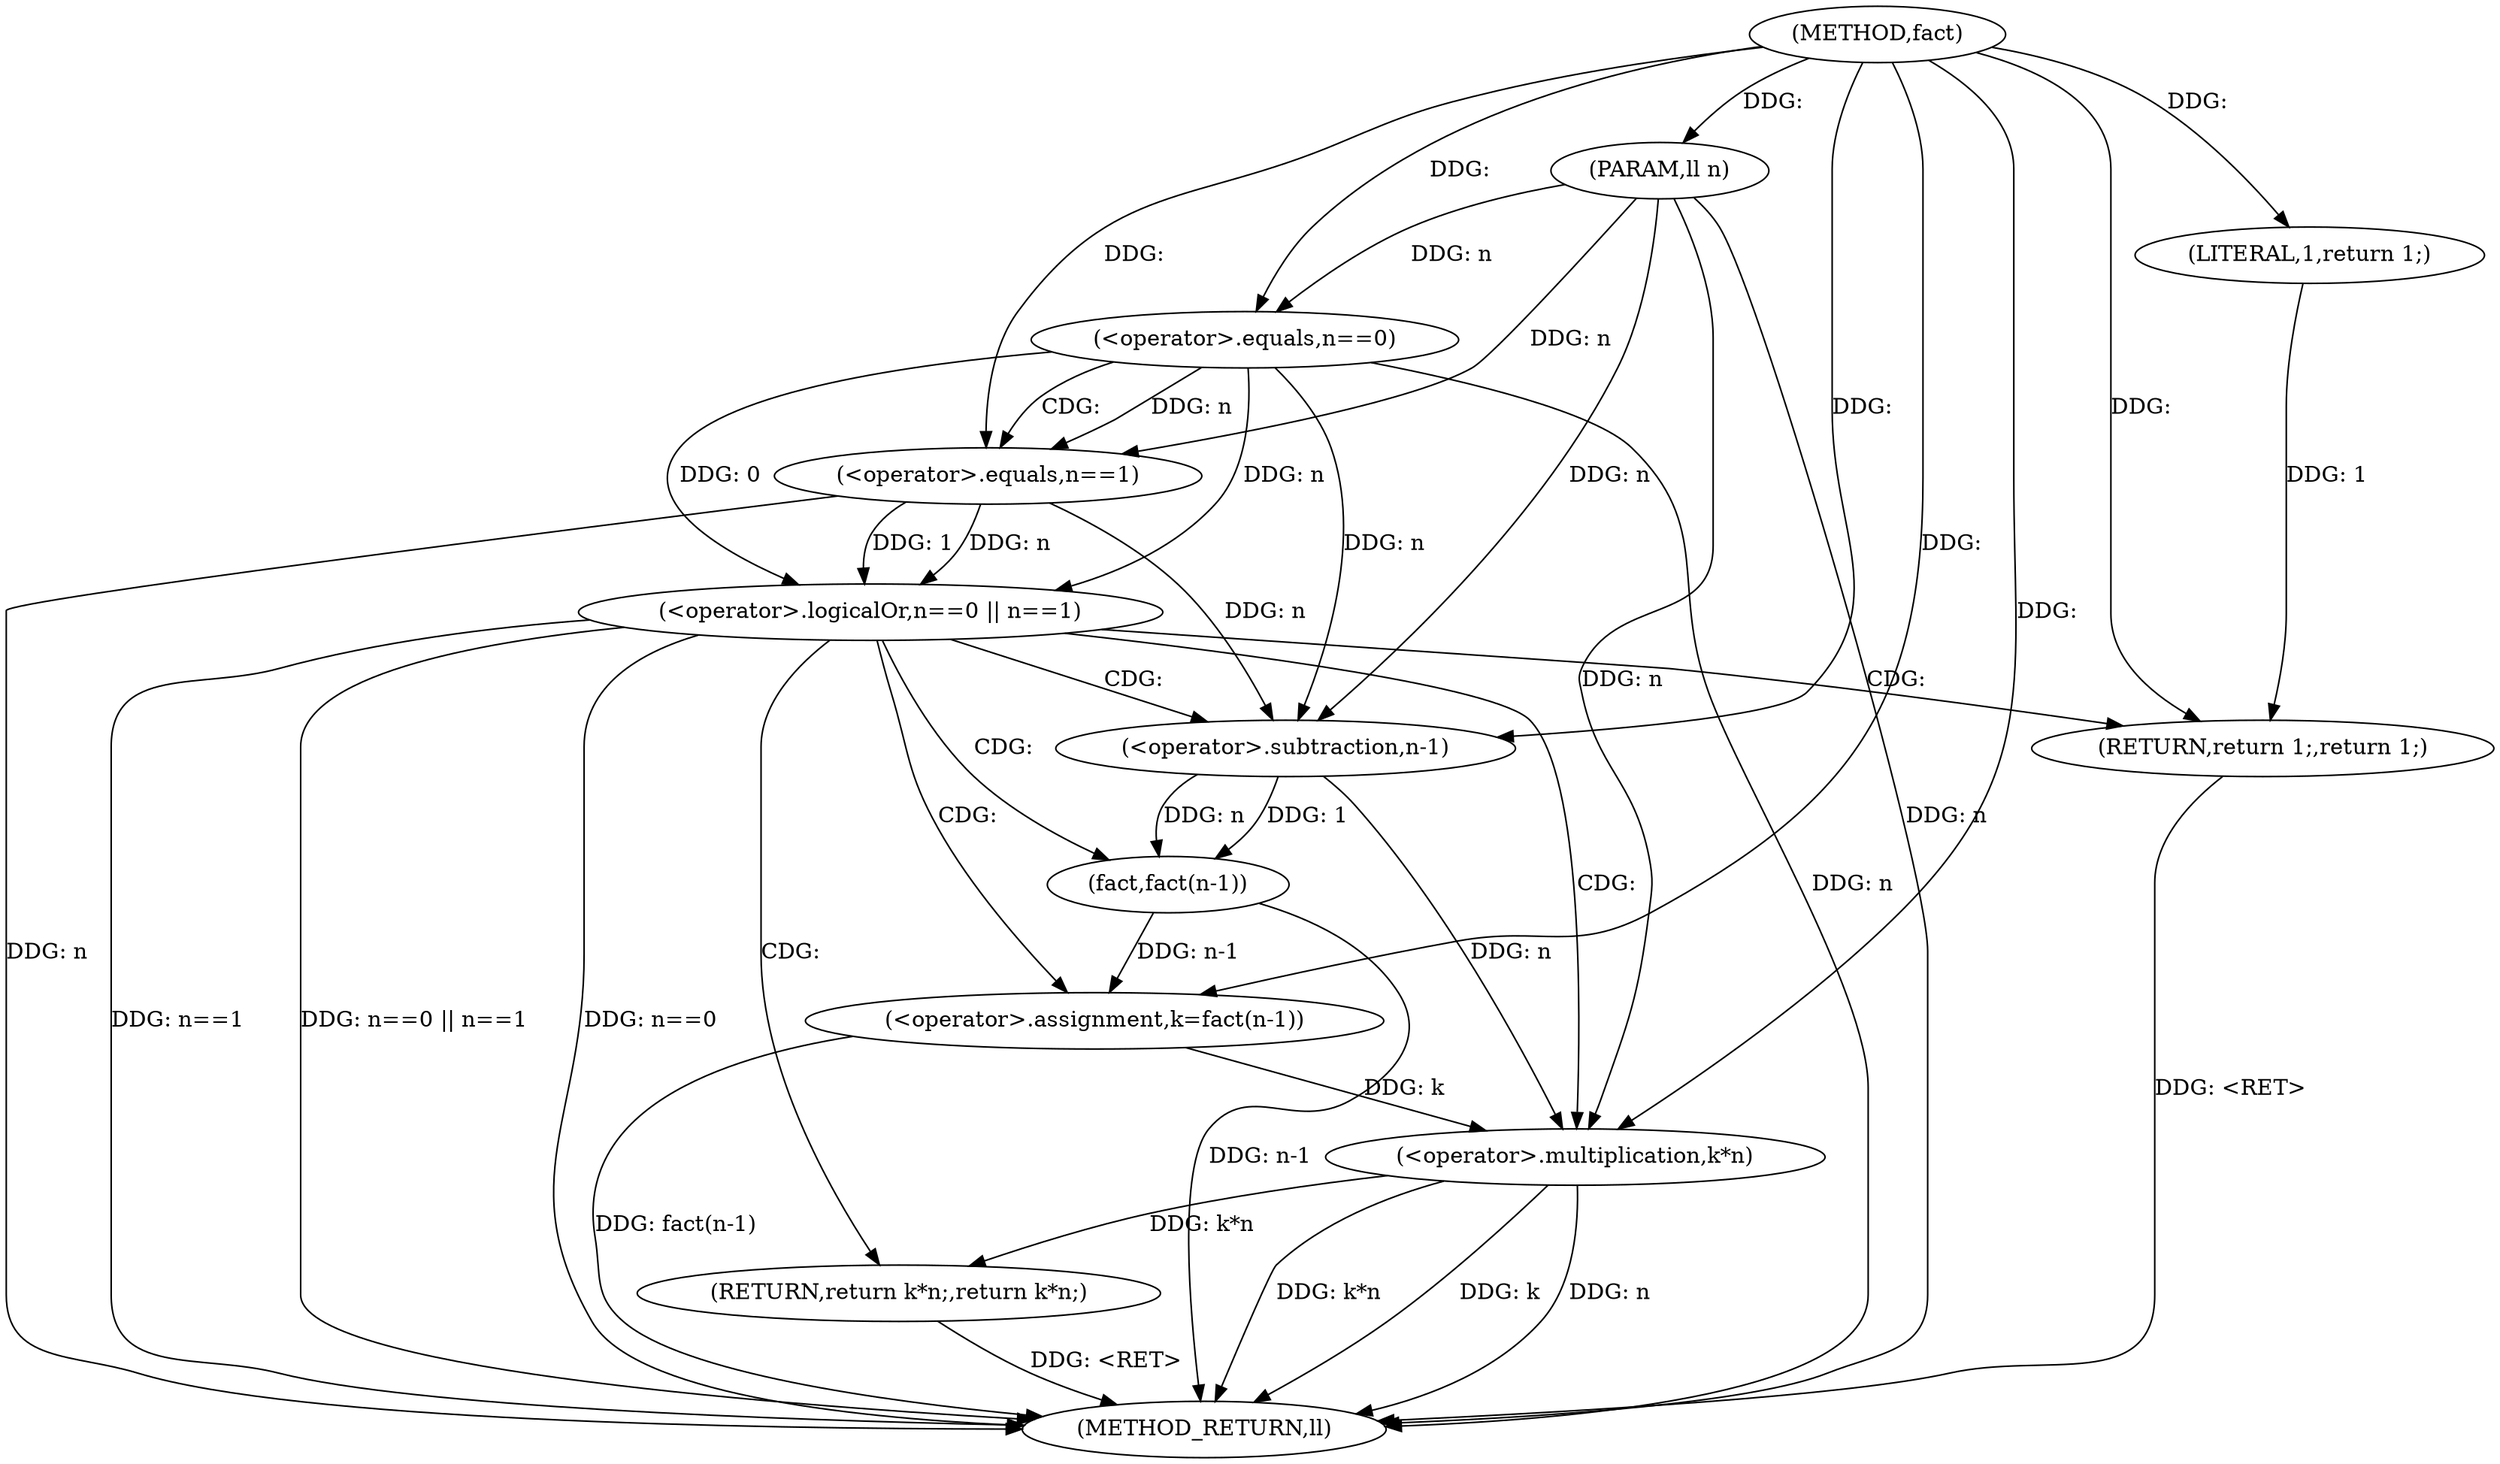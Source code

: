 digraph "fact" {  
"1000221" [label = "(METHOD,fact)" ]
"1000246" [label = "(METHOD_RETURN,ll)" ]
"1000222" [label = "(PARAM,ll n)" ]
"1000236" [label = "(<operator>.assignment,k=fact(n-1))" ]
"1000242" [label = "(RETURN,return k*n;,return k*n;)" ]
"1000225" [label = "(<operator>.logicalOr,n==0 || n==1)" ]
"1000243" [label = "(<operator>.multiplication,k*n)" ]
"1000233" [label = "(RETURN,return 1;,return 1;)" ]
"1000238" [label = "(fact,fact(n-1))" ]
"1000226" [label = "(<operator>.equals,n==0)" ]
"1000229" [label = "(<operator>.equals,n==1)" ]
"1000234" [label = "(LITERAL,1,return 1;)" ]
"1000239" [label = "(<operator>.subtraction,n-1)" ]
  "1000233" -> "1000246"  [ label = "DDG: <RET>"] 
  "1000242" -> "1000246"  [ label = "DDG: <RET>"] 
  "1000222" -> "1000246"  [ label = "DDG: n"] 
  "1000226" -> "1000246"  [ label = "DDG: n"] 
  "1000225" -> "1000246"  [ label = "DDG: n==0"] 
  "1000229" -> "1000246"  [ label = "DDG: n"] 
  "1000225" -> "1000246"  [ label = "DDG: n==1"] 
  "1000225" -> "1000246"  [ label = "DDG: n==0 || n==1"] 
  "1000238" -> "1000246"  [ label = "DDG: n-1"] 
  "1000236" -> "1000246"  [ label = "DDG: fact(n-1)"] 
  "1000243" -> "1000246"  [ label = "DDG: k"] 
  "1000243" -> "1000246"  [ label = "DDG: n"] 
  "1000243" -> "1000246"  [ label = "DDG: k*n"] 
  "1000221" -> "1000222"  [ label = "DDG: "] 
  "1000238" -> "1000236"  [ label = "DDG: n-1"] 
  "1000243" -> "1000242"  [ label = "DDG: k*n"] 
  "1000221" -> "1000236"  [ label = "DDG: "] 
  "1000226" -> "1000225"  [ label = "DDG: n"] 
  "1000226" -> "1000225"  [ label = "DDG: 0"] 
  "1000229" -> "1000225"  [ label = "DDG: 1"] 
  "1000229" -> "1000225"  [ label = "DDG: n"] 
  "1000234" -> "1000233"  [ label = "DDG: 1"] 
  "1000221" -> "1000233"  [ label = "DDG: "] 
  "1000239" -> "1000238"  [ label = "DDG: 1"] 
  "1000239" -> "1000238"  [ label = "DDG: n"] 
  "1000236" -> "1000243"  [ label = "DDG: k"] 
  "1000221" -> "1000243"  [ label = "DDG: "] 
  "1000239" -> "1000243"  [ label = "DDG: n"] 
  "1000222" -> "1000243"  [ label = "DDG: n"] 
  "1000222" -> "1000226"  [ label = "DDG: n"] 
  "1000221" -> "1000226"  [ label = "DDG: "] 
  "1000226" -> "1000229"  [ label = "DDG: n"] 
  "1000222" -> "1000229"  [ label = "DDG: n"] 
  "1000221" -> "1000229"  [ label = "DDG: "] 
  "1000221" -> "1000234"  [ label = "DDG: "] 
  "1000226" -> "1000239"  [ label = "DDG: n"] 
  "1000229" -> "1000239"  [ label = "DDG: n"] 
  "1000222" -> "1000239"  [ label = "DDG: n"] 
  "1000221" -> "1000239"  [ label = "DDG: "] 
  "1000225" -> "1000236"  [ label = "CDG: "] 
  "1000225" -> "1000233"  [ label = "CDG: "] 
  "1000225" -> "1000243"  [ label = "CDG: "] 
  "1000225" -> "1000242"  [ label = "CDG: "] 
  "1000225" -> "1000239"  [ label = "CDG: "] 
  "1000225" -> "1000238"  [ label = "CDG: "] 
  "1000226" -> "1000229"  [ label = "CDG: "] 
}
